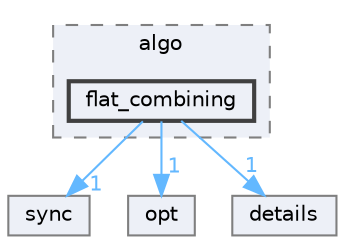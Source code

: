 digraph "external/libcds/cds/algo/flat_combining"
{
 // LATEX_PDF_SIZE
  bgcolor="transparent";
  edge [fontname=Helvetica,fontsize=10,labelfontname=Helvetica,labelfontsize=10];
  node [fontname=Helvetica,fontsize=10,shape=box,height=0.2,width=0.4];
  compound=true
  subgraph clusterdir_022fb219feb8b1390b3b75a1e7863e62 {
    graph [ bgcolor="#edf0f7", pencolor="grey50", label="algo", fontname=Helvetica,fontsize=10 style="filled,dashed", URL="dir_022fb219feb8b1390b3b75a1e7863e62.html",tooltip=""]
  dir_0d838d63333db61ff45a23f537c67ece [label="flat_combining", fillcolor="#edf0f7", color="grey25", style="filled,bold", URL="dir_0d838d63333db61ff45a23f537c67ece.html",tooltip=""];
  }
  dir_08091cdbe216ab6f9209b17d94595d83 [label="sync", fillcolor="#edf0f7", color="grey50", style="filled", URL="dir_08091cdbe216ab6f9209b17d94595d83.html",tooltip=""];
  dir_1365edf55655f11852f9fb8eabc5b9b2 [label="opt", fillcolor="#edf0f7", color="grey50", style="filled", URL="dir_1365edf55655f11852f9fb8eabc5b9b2.html",tooltip=""];
  dir_d6afcdf20b4efce5cf94aac6e0746784 [label="details", fillcolor="#edf0f7", color="grey50", style="filled", URL="dir_d6afcdf20b4efce5cf94aac6e0746784.html",tooltip=""];
  dir_0d838d63333db61ff45a23f537c67ece->dir_08091cdbe216ab6f9209b17d94595d83 [headlabel="1", labeldistance=1.5 headhref="dir_000318_000814.html" href="dir_000318_000814.html" color="steelblue1" fontcolor="steelblue1"];
  dir_0d838d63333db61ff45a23f537c67ece->dir_1365edf55655f11852f9fb8eabc5b9b2 [headlabel="1", labeldistance=1.5 headhref="dir_000318_000524.html" href="dir_000318_000524.html" color="steelblue1" fontcolor="steelblue1"];
  dir_0d838d63333db61ff45a23f537c67ece->dir_d6afcdf20b4efce5cf94aac6e0746784 [headlabel="1", labeldistance=1.5 headhref="dir_000318_000195.html" href="dir_000318_000195.html" color="steelblue1" fontcolor="steelblue1"];
}
